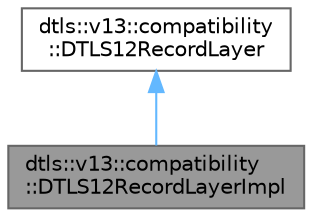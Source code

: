 digraph "dtls::v13::compatibility::DTLS12RecordLayerImpl"
{
 // LATEX_PDF_SIZE
  bgcolor="transparent";
  edge [fontname=Helvetica,fontsize=10,labelfontname=Helvetica,labelfontsize=10];
  node [fontname=Helvetica,fontsize=10,shape=box,height=0.2,width=0.4];
  Node1 [id="Node000001",label="dtls::v13::compatibility\l::DTLS12RecordLayerImpl",height=0.2,width=0.4,color="gray40", fillcolor="grey60", style="filled", fontcolor="black",tooltip="Implementation of DTLS 1.2 record layer."];
  Node2 -> Node1 [id="edge1_Node000001_Node000002",dir="back",color="steelblue1",style="solid",tooltip=" "];
  Node2 [id="Node000002",label="dtls::v13::compatibility\l::DTLS12RecordLayer",height=0.2,width=0.4,color="gray40", fillcolor="white", style="filled",URL="$classdtls_1_1v13_1_1compatibility_1_1DTLS12RecordLayer.html",tooltip="DTLS 1.2 record format handler."];
}

